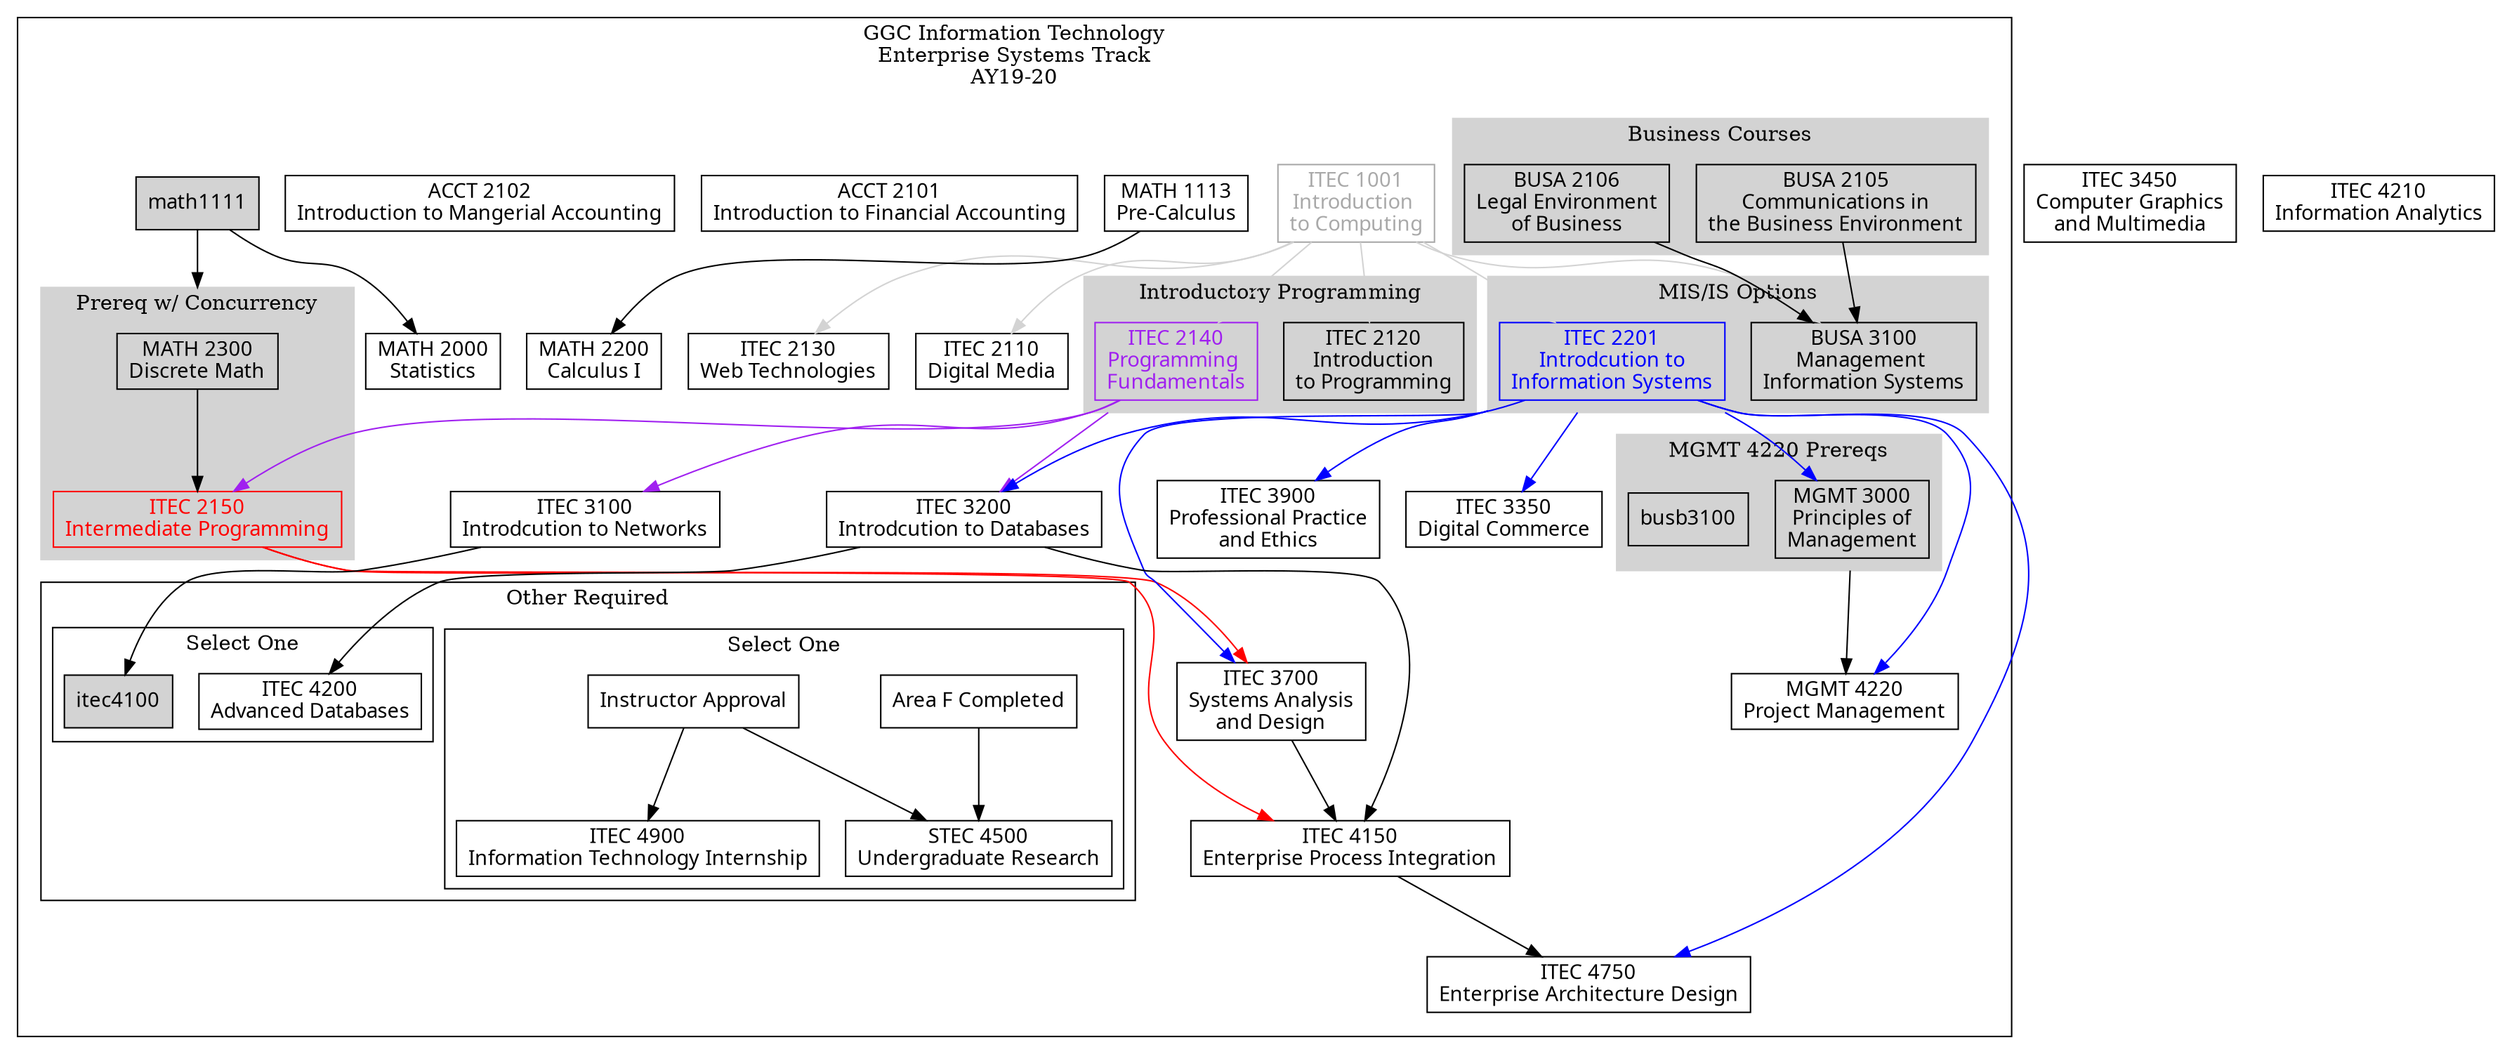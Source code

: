 digraph G {

    node [shape = record, fontname="Sans serif" fontsize="14"];
    compound = true //  needed to link clusters and nodes
    splines = true
    ranksep=0.75

    // itec1001[label = "ITEC 1001\nIntroduction \nto Computing" color=darkgray fontcolor=darkgray]
    // itec2110[label = "ITEC 2110\nDigital Media"]
    // itec2120[label = "ITEC 2120\nIntroduction\nto Programming"]
    // itec2130[label = "ITEC 2130\nWeb Technologies"]
    // itec2140[label = "ITEC 2140\nProgramming \nFundamentals" color=purple fontcolor=purple]
    // itec2150[label = "ITEC 2150\nIntermediate Programming" color=red fontcolor=red]
    // // itec3150[label = "ITEC 3150\nAdvanced Programming"]
    // itec2201[label = "ITEC 2201\nIntrodcution to\nInformation Systems" color=blue fontcolor=blue]
    // itec3100[label = "ITEC 3100\nIntrodcution to Networks"]
    // itec3200[label = "ITEC 3200\nIntrodcution to Databases"]
    // // itec3300[label = "ITEC 3300\nInformation Security"]
    // itec3350[label = "ITEC 3350\nDigital Commerce"]
    // // itec3450[label = "ITEC 3450\nComputer Graphics\nand Multimedia"]
    // // itec3600[label = "ITEC 3600\nOperating Systems"]
    // itec3700[label = "ITEC 3700\nSystems Analysis\nand Design"]
    // // itec3860[label = "ITEC 3860\nSoftware Development I"]
    // // itec3870[label = "ITEC 3870\nSoftware Development II"]
    // itec3900[label = "ITEC 3900\nProfessional Practice\nand Ethics"]
    // itec4100[label = "ITEC 4100\nAdvanced Networks"]
    // itec4150[label = "ITEC 4150\nEnterprise Process Integration"]
    // itec4200[label = "ITEC 4200\nAdvanced Databases"]
    // // itec4260[label = "ITEC 4260\nSoftware Testing and QA"]
    // // itec4320[label = "ITEC 4320\nInternet Security"]
    // // itec4330[label = "ITEC 4330\nSystems Administration"]
    // itec4750[label = "ITEC 4750\nEnterprise Architecture Design"]
    // // itec4810[label = "ITEC 4810\nIT Project I"]
    // // itec4860[label = "ITEC 4860\nSoftware Development\nProject"]
    // // itec4450[label = "ITEC 4450\nWeb Development"]
    // // itec4550[label = "ITEC 4550\nMobile Application\nDevelopment"]
    // // itec4650[label = "ITEC 4650\nGame Development"]
    // itec4900[label = "ITEC 4900\nInformation Technology Internship"]
    // stec4500[label = "STEC 4500\nUndergraduate Research"]
    // areaF[label = "Area F Completed"]
    // instructorapproval[label = "Instructor Approval"]

    // acct2101[label = "ACCT 2101\nIntroduction to Financial Accounting"]
    // acct2102[label = "ACCT 2102\nIntroduction to Mangerial Accounting"]
    
    // busa2105[label = "BUSA 2105\nCommunications in\nthe Business Environment"]
    // busa2106[label = "BUSA 2106\nLegal Environment\nof Business"]
    // busa3100[label = "BUSA 3100\nManagement \nInformation Systems"]
    // busb3100[label = "BUSA 3100\nManagement \nInformation Systems"] //  a hack, a copy
    
    // mgmt3000[label = "MGMT 3000\nPrinciples of\nManagement"]
    // mgmt4220[label = "MGMT 4220\nProject Management"]

    // math1111[label = "MATH 1111\nCollege Algebra"]
    // math2300[label = "MATH 2300\nDiscrete Math"]
    // math1113[label = "MATH 1113\nPre-Calculus"]
    // math2000[label = "MATH 2000\nStatistics"]
    // math2200[label = "MATH 2200\nCalculus I"]
    // math2210[label = "MATH 2210\nCalculus II"]
    // // math2450[label = "MATH 2450\nLinear Algebra"]

    // // phys2211k[label = "PHYS 2211K\nPrinciples of\nPhysics I"]
    // // phys2212k[label = "PHYS 2212K\nPrinciples of\nPhysics II"]

    // // biol1107k[label = "BIOL 1107K\nPrinciples of\nBiology I"]
    // // biol1108k[label = "BIOL 1107K\nPrinciples of\nBiology II"]

     // All
    itec1001[label = "ITEC 1001\nIntroduction \nto Computing" color=darkgray fontcolor=darkgray]
    itec2110[label = "ITEC 2110\nDigital Media"]
    itec2120[label = "ITEC 2120\nIntroduction\nto Programming"]
    itec2130[label = "ITEC 2130\nWeb Technologies"]
    itec2140[label = "ITEC 2140\nProgramming \nFundamentals" color=purple fontcolor=purple]
    itec2150[label = "ITEC 2150\nIntermediate Programming" color=red fontcolor=red]
    itec2201[label = "ITEC 2201\nIntrodcution to\nInformation Systems" color=blue fontcolor=blue]
    itec3100[label = "ITEC 3100\nIntrodcution to Networks"]
    itec3200[label = "ITEC 3200\nIntrodcution to Databases"]
    itec3450[label = "ITEC 3450\nComputer Graphics\nand Multimedia"]
    itec3900[label = "ITEC 3900\nProfessional Practice\nand Ethics"]
    busa2105[label = "BUSA 2105\nCommunications in\nthe Business Environment"]
    busa2106[label = "BUSA 2106\nLegal Environment\nof Business"]
    busa3100[label = "BUSA 3100\nManagement \nInformation Systems"]
    math1113[label = "MATH 1113\nPre-Calculus"]
    math2300[label = "MATH 2300\nDiscrete Math"]
    math2000[label = "MATH 2000\nStatistics"]
    math2200[label = "MATH 2200\nCalculus I"]

    // Software Development 
    // itec3150[label = "ITEC 3150\nAdvanced Programming"]
    // itec3700[label = "ITEC 3700\nSystems Analysis\nand Design"]
    // itec3860[label = "ITEC 3860\nSoftware Development I"]
    // itec3870[label = "ITEC 3870\nSoftware Development II"]
    // itec4100[label = "ITEC 4100\nAdvanced Networks"]
    // itec4260[label = "ITEC 4260\nSoftware Testing and QA"]
    // itec4860[label = "ITEC 4860\nSoftware Development\nProject"]
    // itec4450[label = "ITEC 4450\nWeb Development"]
    // itec4550[label = "ITEC 4550\nMobile Application\nDevelopment"]
    // itec4650[label = "ITEC 4650\nGame Development"]
    // math2210[label = "MATH 2210\nCalculus II"]
    // math2450[label = "MATH 2450\nLinear Algebra"]
    // phys2211k[label = "PHYS 2211K\nPrinciples of\nPhysics I"]
    // phys2212k[label = "PHYS 2212K\nPrinciples of\nPhysics II"]
    // biol1107k[label = "BIOL 1107K\nPrinciples of\nBiology I"]
    // biol1108k[label = "BIOL 1107K\nPrinciples of\nBiology II"]

    //Systems and Seurity
    // itec3300[label = "ITEC 3300\nInformation Security"]
    // itec3600[label = "ITEC 3600\nOperating Systems"]
    // itec3700[label = "ITEC 3700\nSystems Analysis\nand Design"]
    // itec4100[label = "ITEC 4100\nAdvanced Networks"]
    // itec4200[label = "ITEC 4200\nAdvanced Databases"]
    // itec4320[label = "ITEC 4320\nInternet Security"]
    // itec4330[label = "ITEC 4330\nSystems Administration"]
    // itec4450[label = "ITEC 4450\nWeb Development"]
    // itec4810[label = "ITEC 4810\nIT Project I"]
    // math2210[label = "MATH 2210\nCalculus II"]
    // math2450[label = "MATH 2450\nLinear Algebra"]
    // phys2211k[label = "PHYS 2211K\nPrinciples of\nPhysics I"]
    // phys2212k[label = "PHYS 2212K\nPrinciples of\nPhysics II"]
    // biol1107k[label = "BIOL 1107K\nPrinciples of\nBiology I"]
    // biol1108k[label = "BIOL 1107K\nPrinciples of\nBiology II"]

    // Enterprise Systems
    itec3350[label = "ITEC 3350\nDigital Commerce"]
    itec3700[label = "ITEC 3700\nSystems Analysis\nand Design"]
    itec4150[label = "ITEC 4150\nEnterprise Process Integration"]
    itec4200[label = "ITEC 4200\nAdvanced Databases"]
    itec4210[label = "ITEC 4210\nInformation Analytics"]
    itec4750[label = "ITEC 4750\nEnterprise Architecture Design"]
    itec4900[label = "ITEC 4900\nInformation Technology Internship"]
    stec4500[label = "STEC 4500\nUndergraduate Research"]
    areaF[label = "Area F Completed"]
    instructorapproval[label = "Instructor Approval"]
    acct2101[label = "ACCT 2101\nIntroduction to Financial Accounting"]
    acct2102[label = "ACCT 2102\nIntroduction to Mangerial Accounting"]
    mgmt3000[label = "MGMT 3000\nPrinciples of\nManagement"]
    mgmt4220[label = "MGMT 4220\nProject Management"]

    // Data Science and Analytics
    // itec3860[label = "ITEC 3860\nSoftware Development I"]
    // itec4150[label = "ITEC 4150\nEnterprise Process Integration"]
    // itec4210[label = "ITEC 4210\nInformation Analytics"]
    // itec4220[label = "ITEC 4220\nAdvanced Data Analytics"]
    // itec4230[label = "ITEC 4230\nData Science & Analytics Capstone Project"]
    // itec4750[label = "ITEC 4750\nEnterprise Architecture Design"]
    // itec4700[label = "ITEC 4700\nArtificial Intelligence"]
    // busb3100[label = "BUSA 3100\nManagement \nInformation Systems"] //  a hack, a copy for DSA 
    // domain1[label = "Domain Elective 1"]
    // domain2[label = "Domain Elective 2"]
    // domain3[label = "Domain Elective 3"]
    // math2210[label = "MATH 2210\nCalculus II"]
    // math2450[label = "MATH 2450\nLinear Algebra"]

    // Digital Media
    // itec3450[label = "ITEC 3450\nComputer Graphics\nand Multimedia"]
    // itec4110[label = "ITEC 4110\nDigital Media Capstone Project"]
    // itec4130[label = "ITEC 4130\nHuman Computer Interaction"]
    // itec4450[label = "ITEC 4450\nWeb Development"]
    // itec4550[label = "ITEC 4550\nMobile Application\nDevelopment"]
    // itec4650[label = "ITEC 4650\nGame Development"]
    // areaC[label = "Area C Completed"]
    // arts2010[label = "ARTS 2010\nDrawing I"]
    // arts2020[label = "ARTS 2020\nDrawing II"]
    // math1111[label = "MATH 1111\nCollege Algebra"]
    // engl1101[label = "ENGL 1101\nEnglish Composition I"]
    // engl1102[label = "ENGL 1102\nEnglish Composition II"]
    // engl3880[label = "ENGL 3880\nWriting and Digital Media"]
    // film1005[label = "FILM 1005\nIntroduction\nto Film"] 
    // film3010[label = "FILM 3010\nVideo Production I"]
    // musc3050[label = "MUSC 3050\nMusic Theory I"]
    // musc3550[label = "MUSC 3550\nMusic Production and Sound Design"]


    subgraph clusteres {
        label="GGC Information Technology\nEnterprise Systems Track\nAY19-20"

        subgraph clusterrequired {
            label=""
            node [style=filled];
            style=filled;

            color="#FFFFFF";

            acct2101
            acct2102
            itec1001 -> itec2110 [color=lightgray]

            itec1001 -> itec2120 [color=lightgray]
            itec1001 -> itec2130 [color=lightgray]
            itec1001 -> itec2201 [color=lightgray]
            itec1001 -> busa3100 [color=lightgray]
            itec2140 -> itec2150 [color=purple]
            itec2140 -> itec3100 [color=purple]
            itec2201 -> itec3200 [ltail=cluster22013100 color=blue]
            itec2140 -> itec3200 [ltail=cluster21202140 color=purple]

            itec2201 -> itec3350 [ltail=cluster22013100 color=blue]
            itec2150 -> itec4150 [color=red]
            itec3200 -> itec4150
            itec3700 -> itec4150
            itec2201 -> itec4750 [color=blue]
            itec4150 -> itec4750
            itec2201 -> mgmt4220 [color=blue]
            mgmt3000 -> mgmt4220 [ltail=cluster30003100]

            busa2106 -> busa3100
            busa2105 -> busa3100
            itec1001 -> itec2140 [color=lightgray]

            itec2150 -> itec3700 [lltail=clusterdiscrete color=red]
            itec2201 -> itec3700 [color=blue]

            itec2201 -> itec3900 [ltail=cluster22013100 color=blue]
            itec2201 -> mgmt3000 [ltail=cluster22013100 color=blue]

            math1113 -> math2200
            math1111 -> math2000
            math1111 -> math2300 [lhead=clusterdiscrete]
            // math2200 -> math2210 [lhead=clustermathopt]

            // math2200 -> phys2211k [lhead=clusterphysopt]

            itec3100 -> itec4100
            itec3200 -> itec4200

            subgraph cluster21202140 {
                label = "Introductory Programming";
                color=lightgrey;
                itec2120
                itec2140
            }
            subgraph cluster30003100 {
                label = "MGMT 4220 Prereqs";
                color=lightgrey;
                busb3100
                mgmt3000
                
            }
            subgraph cluster22013100 {
                label = "MIS/IS Options";
                color=lightgrey;
                busa3100
                itec2201
            }
            subgraph cluster21052106 {
                label = "Business Courses"
                color=lightgrey;
                busa2105
                busa2106
            }
            
            subgraph clusterdiscrete {
                label = "Prereq w/ Concurrency";
                node [style=filled];
                style=filled;
                color=lightgrey;
                math2300 -> itec2150
            }

            subgraph clusterotherrequired {
                label = "Other Required"
                node [style=filled];
                style=filled;
                graph[style=solid]
                color=black;

                subgraph clusteritecopt1 {
                    label = "Select One";
                    areaF -> stec4500
                    instructorapproval -> stec4500
                    instructorapproval -> itec4900
                }

                subgraph clusteritecopt2 {
                    label = "Select One";
                    itec4100
                    itec4200
                }
            }
        }    
    }
}
